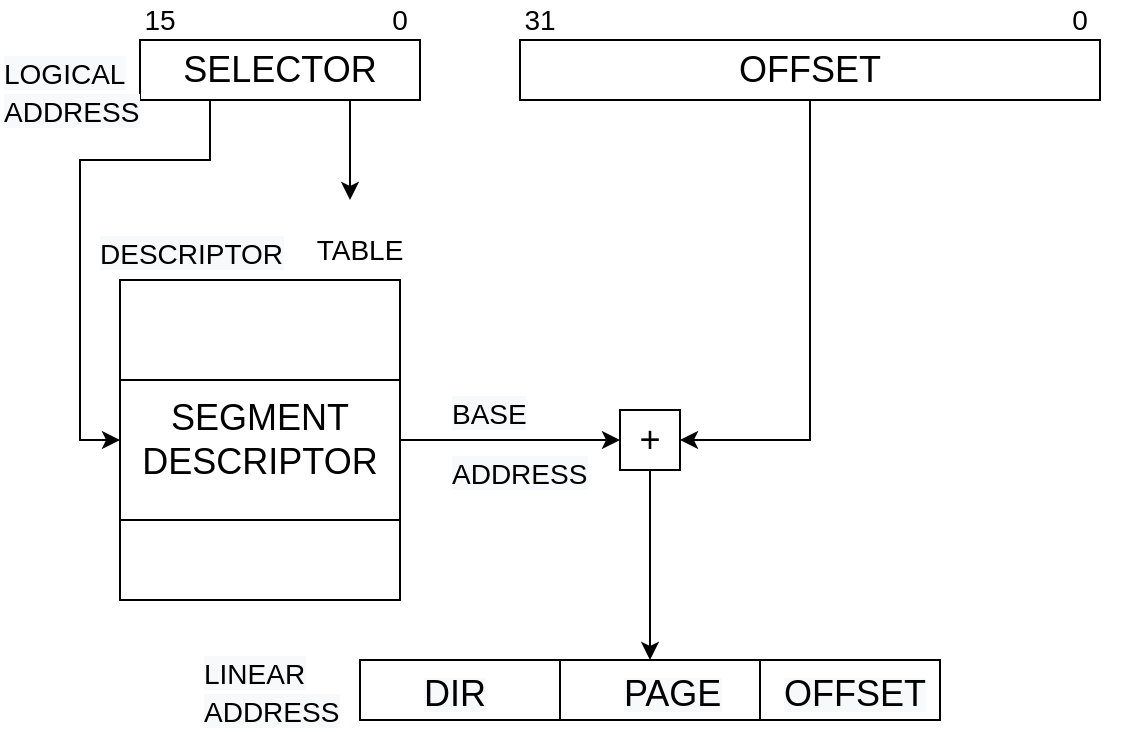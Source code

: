 <mxfile version="14.5.1" type="device" pages="2"><diagram id="pkAi_byYxlVbQBBZC4CC" name="第 1 页"><mxGraphModel dx="1278" dy="607" grid="1" gridSize="10" guides="1" tooltips="1" connect="1" arrows="1" fold="1" page="1" pageScale="1" pageWidth="827" pageHeight="1169" math="0" shadow="0"><root><mxCell id="0"/><mxCell id="1" parent="0"/><mxCell id="o0lKvXuZ9Y901CIWWwt_-6" style="edgeStyle=orthogonalEdgeStyle;rounded=0;orthogonalLoop=1;jettySize=auto;html=1;exitX=0.25;exitY=1;exitDx=0;exitDy=0;entryX=0;entryY=0.5;entryDx=0;entryDy=0;endArrow=classic;endFill=1;" edge="1" parent="1" source="o0lKvXuZ9Y901CIWWwt_-1" target="o0lKvXuZ9Y901CIWWwt_-2"><mxGeometry relative="1" as="geometry"><Array as="points"><mxPoint x="255" y="150"/><mxPoint x="190" y="150"/><mxPoint x="190" y="290"/></Array></mxGeometry></mxCell><mxCell id="o0lKvXuZ9Y901CIWWwt_-9" style="edgeStyle=orthogonalEdgeStyle;rounded=0;orthogonalLoop=1;jettySize=auto;html=1;exitX=0.75;exitY=1;exitDx=0;exitDy=0;endArrow=classic;endFill=1;" edge="1" parent="1" source="o0lKvXuZ9Y901CIWWwt_-1"><mxGeometry relative="1" as="geometry"><mxPoint x="325" y="170" as="targetPoint"/></mxGeometry></mxCell><mxCell id="o0lKvXuZ9Y901CIWWwt_-1" value="&lt;font style=&quot;font-size: 18px&quot;&gt;SELECTOR&lt;/font&gt;" style="rounded=0;whiteSpace=wrap;html=1;" vertex="1" parent="1"><mxGeometry x="220" y="90" width="140" height="30" as="geometry"/></mxCell><mxCell id="o0lKvXuZ9Y901CIWWwt_-19" style="edgeStyle=orthogonalEdgeStyle;rounded=0;orthogonalLoop=1;jettySize=auto;html=1;entryX=0;entryY=0.5;entryDx=0;entryDy=0;endArrow=classic;endFill=1;" edge="1" parent="1" source="o0lKvXuZ9Y901CIWWwt_-2" target="o0lKvXuZ9Y901CIWWwt_-17"><mxGeometry relative="1" as="geometry"/></mxCell><mxCell id="o0lKvXuZ9Y901CIWWwt_-2" value="&lt;span style=&quot;font-size: 18px&quot;&gt;SEGMENT&lt;br&gt;DESCRIPTOR&lt;br&gt;&lt;/span&gt;" style="rounded=0;whiteSpace=wrap;html=1;" vertex="1" parent="1"><mxGeometry x="210" y="210" width="140" height="160" as="geometry"/></mxCell><mxCell id="o0lKvXuZ9Y901CIWWwt_-4" style="edgeStyle=orthogonalEdgeStyle;rounded=0;orthogonalLoop=1;jettySize=auto;html=1;exitX=0;exitY=0.75;exitDx=0;exitDy=0;entryX=1;entryY=0.75;entryDx=0;entryDy=0;endArrow=none;endFill=0;" edge="1" parent="1" source="o0lKvXuZ9Y901CIWWwt_-2" target="o0lKvXuZ9Y901CIWWwt_-2"><mxGeometry relative="1" as="geometry"><Array as="points"><mxPoint x="290" y="330"/><mxPoint x="290" y="330"/></Array></mxGeometry></mxCell><mxCell id="o0lKvXuZ9Y901CIWWwt_-5" style="edgeStyle=orthogonalEdgeStyle;rounded=0;orthogonalLoop=1;jettySize=auto;html=1;exitX=0;exitY=0.5;exitDx=0;exitDy=0;entryX=1;entryY=0.5;entryDx=0;entryDy=0;endArrow=none;endFill=0;" edge="1" parent="1" source="o0lKvXuZ9Y901CIWWwt_-2" target="o0lKvXuZ9Y901CIWWwt_-2"><mxGeometry relative="1" as="geometry"><Array as="points"><mxPoint x="210" y="260"/><mxPoint x="350" y="260"/></Array></mxGeometry></mxCell><mxCell id="o0lKvXuZ9Y901CIWWwt_-7" value="&lt;span style=&quot;color: rgb(0 , 0 , 0) ; font-family: &amp;#34;helvetica&amp;#34; ; font-style: normal ; font-weight: 400 ; letter-spacing: normal ; text-align: center ; text-indent: 0px ; text-transform: none ; word-spacing: 0px ; background-color: rgb(248 , 249 , 250) ; display: inline ; float: none&quot;&gt;&lt;font style=&quot;font-size: 14px&quot;&gt;LINEAR&lt;br&gt;ADDRESS&lt;br&gt;&lt;/font&gt;&lt;/span&gt;" style="text;whiteSpace=wrap;html=1;fontSize=16;" vertex="1" parent="1"><mxGeometry x="250" y="390" width="110" height="40" as="geometry"/></mxCell><mxCell id="o0lKvXuZ9Y901CIWWwt_-8" value="&lt;font style=&quot;font-size: 14px&quot;&gt;TABLE&lt;/font&gt;" style="text;html=1;strokeColor=none;fillColor=none;align=center;verticalAlign=middle;whiteSpace=wrap;rounded=0;" vertex="1" parent="1"><mxGeometry x="310" y="185" width="40" height="20" as="geometry"/></mxCell><mxCell id="o0lKvXuZ9Y901CIWWwt_-10" value="&lt;font style=&quot;font-size: 14px&quot;&gt;15&lt;/font&gt;" style="text;html=1;strokeColor=none;fillColor=none;align=center;verticalAlign=middle;whiteSpace=wrap;rounded=0;" vertex="1" parent="1"><mxGeometry x="210" y="70" width="40" height="20" as="geometry"/></mxCell><mxCell id="o0lKvXuZ9Y901CIWWwt_-11" value="&lt;font style=&quot;font-size: 14px&quot;&gt;0&lt;/font&gt;" style="text;html=1;strokeColor=none;fillColor=none;align=center;verticalAlign=middle;whiteSpace=wrap;rounded=0;" vertex="1" parent="1"><mxGeometry x="330" y="70" width="40" height="20" as="geometry"/></mxCell><mxCell id="o0lKvXuZ9Y901CIWWwt_-12" value="&lt;span style=&quot;color: rgb(0 , 0 , 0) ; font-family: &amp;#34;helvetica&amp;#34; ; font-style: normal ; font-weight: 400 ; letter-spacing: normal ; text-align: center ; text-indent: 0px ; text-transform: none ; word-spacing: 0px ; background-color: rgb(248 , 249 , 250) ; display: inline ; float: none&quot;&gt;&lt;font style=&quot;font-size: 14px&quot;&gt;DESCRIPTOR&lt;/font&gt;&lt;/span&gt;" style="text;whiteSpace=wrap;html=1;fontSize=16;" vertex="1" parent="1"><mxGeometry x="198" y="180" width="110" height="30" as="geometry"/></mxCell><mxCell id="o0lKvXuZ9Y901CIWWwt_-18" style="edgeStyle=orthogonalEdgeStyle;rounded=0;orthogonalLoop=1;jettySize=auto;html=1;entryX=1;entryY=0.5;entryDx=0;entryDy=0;endArrow=classic;endFill=1;" edge="1" parent="1" source="o0lKvXuZ9Y901CIWWwt_-13" target="o0lKvXuZ9Y901CIWWwt_-17"><mxGeometry relative="1" as="geometry"/></mxCell><mxCell id="o0lKvXuZ9Y901CIWWwt_-13" value="&lt;font style=&quot;font-size: 18px&quot;&gt;OFFSET&lt;/font&gt;" style="rounded=0;whiteSpace=wrap;html=1;" vertex="1" parent="1"><mxGeometry x="410" y="90" width="290" height="30" as="geometry"/></mxCell><mxCell id="o0lKvXuZ9Y901CIWWwt_-14" value="&lt;font style=&quot;font-size: 14px&quot;&gt;31&lt;/font&gt;" style="text;html=1;strokeColor=none;fillColor=none;align=center;verticalAlign=middle;whiteSpace=wrap;rounded=0;" vertex="1" parent="1"><mxGeometry x="400" y="70" width="40" height="20" as="geometry"/></mxCell><mxCell id="o0lKvXuZ9Y901CIWWwt_-16" value="&lt;font style=&quot;font-size: 14px&quot;&gt;0&lt;/font&gt;" style="text;html=1;strokeColor=none;fillColor=none;align=center;verticalAlign=middle;whiteSpace=wrap;rounded=0;" vertex="1" parent="1"><mxGeometry x="670" y="70" width="40" height="20" as="geometry"/></mxCell><mxCell id="o0lKvXuZ9Y901CIWWwt_-22" value="" style="edgeStyle=orthogonalEdgeStyle;rounded=0;orthogonalLoop=1;jettySize=auto;html=1;endArrow=classic;endFill=1;" edge="1" parent="1" source="o0lKvXuZ9Y901CIWWwt_-17" target="o0lKvXuZ9Y901CIWWwt_-21"><mxGeometry relative="1" as="geometry"><Array as="points"><mxPoint x="475" y="390"/><mxPoint x="475" y="390"/></Array></mxGeometry></mxCell><mxCell id="o0lKvXuZ9Y901CIWWwt_-17" value="&lt;font style=&quot;font-size: 18px&quot;&gt;+&lt;/font&gt;" style="rounded=0;whiteSpace=wrap;html=1;" vertex="1" parent="1"><mxGeometry x="460" y="275" width="30" height="30" as="geometry"/></mxCell><mxCell id="o0lKvXuZ9Y901CIWWwt_-20" value="&lt;span style=&quot;color: rgb(0 , 0 , 0) ; font-family: &amp;#34;helvetica&amp;#34; ; font-style: normal ; font-weight: 400 ; letter-spacing: normal ; text-align: center ; text-indent: 0px ; text-transform: none ; word-spacing: 0px ; background-color: rgb(248 , 249 , 250) ; display: inline ; float: none&quot;&gt;&lt;font style=&quot;font-size: 14px&quot;&gt;BASE&lt;/font&gt;&lt;/span&gt;" style="text;whiteSpace=wrap;html=1;fontSize=16;" vertex="1" parent="1"><mxGeometry x="374" y="260" width="40" height="30" as="geometry"/></mxCell><mxCell id="o0lKvXuZ9Y901CIWWwt_-21" value="" style="rounded=0;whiteSpace=wrap;html=1;" vertex="1" parent="1"><mxGeometry x="330" y="400" width="290" height="30" as="geometry"/></mxCell><mxCell id="o0lKvXuZ9Y901CIWWwt_-23" style="edgeStyle=orthogonalEdgeStyle;rounded=0;orthogonalLoop=1;jettySize=auto;html=1;exitX=0.25;exitY=0;exitDx=0;exitDy=0;entryX=0.25;entryY=1;entryDx=0;entryDy=0;endArrow=none;endFill=0;" edge="1" parent="1" source="o0lKvXuZ9Y901CIWWwt_-21" target="o0lKvXuZ9Y901CIWWwt_-21"><mxGeometry relative="1" as="geometry"><Array as="points"><mxPoint x="430" y="400"/><mxPoint x="430" y="430"/></Array></mxGeometry></mxCell><mxCell id="o0lKvXuZ9Y901CIWWwt_-24" style="edgeStyle=orthogonalEdgeStyle;rounded=0;orthogonalLoop=1;jettySize=auto;html=1;exitX=0.75;exitY=0;exitDx=0;exitDy=0;entryX=0.75;entryY=1;entryDx=0;entryDy=0;endArrow=none;endFill=0;" edge="1" parent="1" source="o0lKvXuZ9Y901CIWWwt_-21" target="o0lKvXuZ9Y901CIWWwt_-21"><mxGeometry relative="1" as="geometry"><Array as="points"><mxPoint x="530" y="400"/><mxPoint x="530" y="430"/></Array></mxGeometry></mxCell><mxCell id="o0lKvXuZ9Y901CIWWwt_-26" value="&lt;span style=&quot;color: rgb(0 , 0 , 0) ; font-family: &amp;#34;helvetica&amp;#34; ; font-style: normal ; font-weight: 400 ; letter-spacing: normal ; text-align: center ; text-indent: 0px ; text-transform: none ; word-spacing: 0px ; background-color: rgb(248 , 249 , 250) ; display: inline ; float: none&quot;&gt;&lt;font style=&quot;font-size: 18px&quot;&gt;PAGE&lt;/font&gt;&lt;/span&gt;" style="text;whiteSpace=wrap;html=1;fontSize=16;" vertex="1" parent="1"><mxGeometry x="460" y="400" width="40" height="30" as="geometry"/></mxCell><mxCell id="o0lKvXuZ9Y901CIWWwt_-27" value="&lt;span style=&quot;color: rgb(0 , 0 , 0) ; font-family: &amp;#34;helvetica&amp;#34; ; font-style: normal ; font-weight: 400 ; letter-spacing: normal ; text-align: center ; text-indent: 0px ; text-transform: none ; word-spacing: 0px ; background-color: rgb(248 , 249 , 250) ; display: inline ; float: none&quot;&gt;&lt;font style=&quot;font-size: 18px&quot;&gt;DIR&lt;/font&gt;&lt;/span&gt;" style="text;whiteSpace=wrap;html=1;fontSize=16;" vertex="1" parent="1"><mxGeometry x="360" y="400" width="40" height="30" as="geometry"/></mxCell><mxCell id="o0lKvXuZ9Y901CIWWwt_-28" value="&lt;span style=&quot;color: rgb(0 , 0 , 0) ; font-family: &amp;#34;helvetica&amp;#34; ; font-style: normal ; font-weight: 400 ; letter-spacing: normal ; text-align: center ; text-indent: 0px ; text-transform: none ; word-spacing: 0px ; background-color: rgb(248 , 249 , 250) ; display: inline ; float: none&quot;&gt;&lt;font style=&quot;font-size: 18px&quot;&gt;OFFSET&lt;/font&gt;&lt;/span&gt;" style="text;whiteSpace=wrap;html=1;fontSize=16;" vertex="1" parent="1"><mxGeometry x="540" y="400" width="40" height="30" as="geometry"/></mxCell><mxCell id="o0lKvXuZ9Y901CIWWwt_-31" value="&lt;span style=&quot;color: rgb(0 , 0 , 0) ; font-family: &amp;#34;helvetica&amp;#34; ; font-style: normal ; font-weight: 400 ; letter-spacing: normal ; text-align: center ; text-indent: 0px ; text-transform: none ; word-spacing: 0px ; background-color: rgb(248 , 249 , 250) ; display: inline ; float: none&quot;&gt;&lt;font style=&quot;font-size: 14px&quot;&gt;LOGICAL&lt;br&gt;ADDRESS&lt;br&gt;&lt;/font&gt;&lt;/span&gt;" style="text;whiteSpace=wrap;html=1;fontSize=16;" vertex="1" parent="1"><mxGeometry x="150" y="90" width="110" height="40" as="geometry"/></mxCell><mxCell id="o0lKvXuZ9Y901CIWWwt_-32" value="&lt;span style=&quot;color: rgb(0 , 0 , 0) ; font-family: &amp;#34;helvetica&amp;#34; ; font-style: normal ; font-weight: 400 ; letter-spacing: normal ; text-align: center ; text-indent: 0px ; text-transform: none ; word-spacing: 0px ; background-color: rgb(248 , 249 , 250) ; display: inline ; float: none&quot;&gt;&lt;font style=&quot;font-size: 14px&quot;&gt;ADDRESS&lt;/font&gt;&lt;/span&gt;" style="text;whiteSpace=wrap;html=1;fontSize=16;" vertex="1" parent="1"><mxGeometry x="374" y="290" width="40" height="30" as="geometry"/></mxCell></root></mxGraphModel></diagram><diagram id="pJgk3524jEviLvAvQC-G" name="第 2 页"><mxGraphModel dx="1156" dy="714" grid="1" gridSize="10" guides="1" tooltips="1" connect="1" arrows="1" fold="1" page="1" pageScale="1" pageWidth="827" pageHeight="1169" math="0" shadow="0"><root><mxCell id="6HXkyT-ijEdxfvEqPr4N-0"/><mxCell id="6HXkyT-ijEdxfvEqPr4N-1" parent="6HXkyT-ijEdxfvEqPr4N-0"/><mxCell id="6HXkyT-ijEdxfvEqPr4N-36" value="" style="rounded=0;whiteSpace=wrap;html=1;fillColor=none;dashed=1;" vertex="1" parent="6HXkyT-ijEdxfvEqPr4N-1"><mxGeometry x="530" y="330" width="140" height="140" as="geometry"/></mxCell><mxCell id="6HXkyT-ijEdxfvEqPr4N-31" value="" style="rounded=0;whiteSpace=wrap;html=1;fillColor=none;dashed=1;" vertex="1" parent="6HXkyT-ijEdxfvEqPr4N-1"><mxGeometry x="300" y="70" width="350" height="180" as="geometry"/></mxCell><mxCell id="6HXkyT-ijEdxfvEqPr4N-33" value="" style="group" vertex="1" connectable="0" parent="6HXkyT-ijEdxfvEqPr4N-1"><mxGeometry x="30" y="300" width="150" height="185" as="geometry"/></mxCell><mxCell id="6HXkyT-ijEdxfvEqPr4N-6" value="" style="group" vertex="1" connectable="0" parent="6HXkyT-ijEdxfvEqPr4N-33"><mxGeometry x="10" y="15" width="135" height="170" as="geometry"/></mxCell><mxCell id="6HXkyT-ijEdxfvEqPr4N-7" value="&lt;font style=&quot;font-size: 18px&quot;&gt;命令队列&lt;/font&gt;" style="rounded=0;whiteSpace=wrap;html=1;" vertex="1" parent="6HXkyT-ijEdxfvEqPr4N-6"><mxGeometry width="120" height="40" as="geometry"/></mxCell><mxCell id="6HXkyT-ijEdxfvEqPr4N-12" style="edgeStyle=orthogonalEdgeStyle;rounded=0;orthogonalLoop=1;jettySize=auto;html=1;endArrow=classic;endFill=1;" edge="1" parent="6HXkyT-ijEdxfvEqPr4N-6" source="6HXkyT-ijEdxfvEqPr4N-9" target="6HXkyT-ijEdxfvEqPr4N-7"><mxGeometry relative="1" as="geometry"/></mxCell><mxCell id="6HXkyT-ijEdxfvEqPr4N-9" value="&lt;span style=&quot;font-size: 18px&quot;&gt;命令部件&lt;/span&gt;" style="rounded=0;whiteSpace=wrap;html=1;" vertex="1" parent="6HXkyT-ijEdxfvEqPr4N-6"><mxGeometry y="80" width="120" height="40" as="geometry"/></mxCell><mxCell id="6HXkyT-ijEdxfvEqPr4N-10" value="&lt;span style=&quot;color: rgb(0, 0, 0); font-family: helvetica; font-size: 18px; font-style: normal; font-weight: 400; letter-spacing: normal; text-align: center; text-indent: 0px; text-transform: none; word-spacing: 0px; background-color: rgb(248, 249, 250); display: inline; float: none;&quot;&gt;命令译码部件&lt;/span&gt;" style="text;whiteSpace=wrap;html=1;" vertex="1" parent="6HXkyT-ijEdxfvEqPr4N-33"><mxGeometry x="20" y="145" width="130" height="30" as="geometry"/></mxCell><mxCell id="6HXkyT-ijEdxfvEqPr4N-32" value="" style="rounded=0;whiteSpace=wrap;html=1;fillColor=none;dashed=1;" vertex="1" parent="6HXkyT-ijEdxfvEqPr4N-33"><mxGeometry width="140" height="185" as="geometry"/></mxCell><mxCell id="6HXkyT-ijEdxfvEqPr4N-5" value="" style="group" vertex="1" connectable="0" parent="6HXkyT-ijEdxfvEqPr4N-1"><mxGeometry x="40" y="120" width="120" height="120" as="geometry"/></mxCell><mxCell id="6HXkyT-ijEdxfvEqPr4N-2" value="&lt;font style=&quot;font-size: 18px&quot;&gt;32位段寄存器&lt;/font&gt;" style="rounded=0;whiteSpace=wrap;html=1;" vertex="1" parent="6HXkyT-ijEdxfvEqPr4N-5"><mxGeometry width="120" height="40" as="geometry"/></mxCell><mxCell id="6HXkyT-ijEdxfvEqPr4N-3" value="&lt;font style=&quot;font-size: 18px&quot;&gt;筒形移位器&lt;/font&gt;" style="rounded=0;whiteSpace=wrap;html=1;" vertex="1" parent="6HXkyT-ijEdxfvEqPr4N-5"><mxGeometry y="40" width="120" height="40" as="geometry"/></mxCell><mxCell id="6HXkyT-ijEdxfvEqPr4N-4" value="&lt;font style=&quot;font-size: 18px&quot;&gt;ALU&lt;/font&gt;" style="rounded=0;whiteSpace=wrap;html=1;" vertex="1" parent="6HXkyT-ijEdxfvEqPr4N-5"><mxGeometry y="80" width="120" height="40" as="geometry"/></mxCell><mxCell id="6HXkyT-ijEdxfvEqPr4N-13" style="edgeStyle=orthogonalEdgeStyle;rounded=0;orthogonalLoop=1;jettySize=auto;html=1;endArrow=classic;endFill=1;" edge="1" parent="6HXkyT-ijEdxfvEqPr4N-1" source="6HXkyT-ijEdxfvEqPr4N-7"><mxGeometry relative="1" as="geometry"><mxPoint x="100" y="241" as="targetPoint"/></mxGeometry></mxCell><mxCell id="6HXkyT-ijEdxfvEqPr4N-15" value="&lt;font style=&quot;font-size: 18px&quot;&gt;段描述符&lt;br&gt;Cache&lt;br&gt;&lt;/font&gt;" style="rounded=0;whiteSpace=wrap;html=1;" vertex="1" parent="6HXkyT-ijEdxfvEqPr4N-1"><mxGeometry x="310" y="120" width="120" height="80" as="geometry"/></mxCell><mxCell id="6HXkyT-ijEdxfvEqPr4N-20" style="edgeStyle=orthogonalEdgeStyle;rounded=0;orthogonalLoop=1;jettySize=auto;html=1;entryX=0;entryY=0.5;entryDx=0;entryDy=0;endArrow=none;endFill=0;" edge="1" parent="6HXkyT-ijEdxfvEqPr4N-1" source="6HXkyT-ijEdxfvEqPr4N-17" target="6HXkyT-ijEdxfvEqPr4N-19"><mxGeometry relative="1" as="geometry"/></mxCell><mxCell id="6HXkyT-ijEdxfvEqPr4N-17" value="&lt;span style=&quot;font-size: 18px&quot;&gt;分段部件&lt;/span&gt;" style="rounded=0;whiteSpace=wrap;html=1;" vertex="1" parent="6HXkyT-ijEdxfvEqPr4N-1"><mxGeometry x="310" y="200" width="120" height="40" as="geometry"/></mxCell><mxCell id="6HXkyT-ijEdxfvEqPr4N-18" value="&lt;font style=&quot;font-size: 18px&quot;&gt;页描述符&lt;br&gt;Cache&lt;br&gt;&lt;/font&gt;" style="rounded=0;whiteSpace=wrap;html=1;" vertex="1" parent="6HXkyT-ijEdxfvEqPr4N-1"><mxGeometry x="520" y="120" width="120" height="80" as="geometry"/></mxCell><mxCell id="6HXkyT-ijEdxfvEqPr4N-19" value="&lt;span style=&quot;font-size: 18px&quot;&gt;分页部件&lt;/span&gt;" style="rounded=0;whiteSpace=wrap;html=1;" vertex="1" parent="6HXkyT-ijEdxfvEqPr4N-1"><mxGeometry x="520" y="200" width="120" height="40" as="geometry"/></mxCell><mxCell id="6HXkyT-ijEdxfvEqPr4N-21" value="&lt;span style=&quot;color: rgb(0 , 0 , 0) ; font-family: &amp;#34;helvetica&amp;#34; ; font-size: 18px ; font-style: normal ; font-weight: 400 ; letter-spacing: normal ; text-align: center ; text-indent: 0px ; text-transform: none ; word-spacing: 0px ; background-color: rgb(248 , 249 , 250) ; display: inline ; float: none&quot;&gt;存储器管理部件&lt;br&gt;&lt;/span&gt;" style="text;whiteSpace=wrap;html=1;" vertex="1" parent="6HXkyT-ijEdxfvEqPr4N-1"><mxGeometry x="410" y="70" width="130" height="50" as="geometry"/></mxCell><mxCell id="6HXkyT-ijEdxfvEqPr4N-34" style="edgeStyle=orthogonalEdgeStyle;rounded=0;orthogonalLoop=1;jettySize=auto;html=1;endArrow=classic;endFill=1;" edge="1" parent="6HXkyT-ijEdxfvEqPr4N-1" source="6HXkyT-ijEdxfvEqPr4N-23"><mxGeometry relative="1" as="geometry"><mxPoint x="171" y="410" as="targetPoint"/></mxGeometry></mxCell><mxCell id="6HXkyT-ijEdxfvEqPr4N-23" value="&lt;span style=&quot;font-size: 18px&quot;&gt;预取队列&lt;/span&gt;" style="rounded=0;whiteSpace=wrap;html=1;" vertex="1" parent="6HXkyT-ijEdxfvEqPr4N-1"><mxGeometry x="230" y="380" width="120" height="60" as="geometry"/></mxCell><mxCell id="6HXkyT-ijEdxfvEqPr4N-26" value="&lt;span style=&quot;font-size: 18px&quot;&gt;预取队列&lt;/span&gt;" style="rounded=0;whiteSpace=wrap;html=1;" vertex="1" parent="6HXkyT-ijEdxfvEqPr4N-1"><mxGeometry x="350" y="380" width="120" height="60" as="geometry"/></mxCell><mxCell id="6HXkyT-ijEdxfvEqPr4N-27" value="&lt;span style=&quot;color: rgb(0 , 0 , 0) ; font-family: &amp;#34;helvetica&amp;#34; ; font-size: 18px ; font-style: normal ; font-weight: 400 ; letter-spacing: normal ; text-align: center ; text-indent: 0px ; text-transform: none ; word-spacing: 0px ; background-color: rgb(248 , 249 , 250) ; display: inline ; float: none&quot;&gt;代码&lt;span style=&quot;font-family: &amp;#34;helvetica&amp;#34;&quot;&gt;预取&lt;/span&gt;部件&lt;/span&gt;" style="text;whiteSpace=wrap;html=1;" vertex="1" parent="6HXkyT-ijEdxfvEqPr4N-1"><mxGeometry x="290" y="440" width="120" height="30" as="geometry"/></mxCell><mxCell id="6HXkyT-ijEdxfvEqPr4N-53" style="edgeStyle=orthogonalEdgeStyle;rounded=0;orthogonalLoop=1;jettySize=auto;html=1;exitX=0;exitY=0.75;exitDx=0;exitDy=0;entryX=1;entryY=0.25;entryDx=0;entryDy=0;startArrow=none;startFill=0;endArrow=classic;endFill=1;" edge="1" parent="6HXkyT-ijEdxfvEqPr4N-1" source="6HXkyT-ijEdxfvEqPr4N-28" target="6HXkyT-ijEdxfvEqPr4N-30"><mxGeometry relative="1" as="geometry"/></mxCell><mxCell id="6HXkyT-ijEdxfvEqPr4N-28" value="&lt;span style=&quot;font-size: 18px&quot;&gt;总线部件&lt;/span&gt;" style="rounded=0;whiteSpace=wrap;html=1;" vertex="1" parent="6HXkyT-ijEdxfvEqPr4N-1"><mxGeometry x="540" y="350" width="120" height="60" as="geometry"/></mxCell><mxCell id="6HXkyT-ijEdxfvEqPr4N-29" value="&lt;span style=&quot;color: rgb(0 , 0 , 0) ; font-family: &amp;#34;helvetica&amp;#34; ; font-size: 18px ; font-style: normal ; font-weight: 400 ; letter-spacing: normal ; text-align: center ; text-indent: 0px ; text-transform: none ; word-spacing: 0px ; background-color: rgb(248 , 249 , 250) ; display: inline ; float: none&quot;&gt;总线接口部件&lt;/span&gt;" style="text;whiteSpace=wrap;html=1;" vertex="1" parent="6HXkyT-ijEdxfvEqPr4N-1"><mxGeometry x="544" y="423" width="120" height="30" as="geometry"/></mxCell><mxCell id="6HXkyT-ijEdxfvEqPr4N-30" value="" style="rounded=0;whiteSpace=wrap;html=1;fillColor=none;dashed=1;" vertex="1" parent="6HXkyT-ijEdxfvEqPr4N-1"><mxGeometry x="220" y="370" width="260" height="100" as="geometry"/></mxCell><mxCell id="6HXkyT-ijEdxfvEqPr4N-35" value="" style="rounded=0;whiteSpace=wrap;html=1;fillColor=none;dashed=1;" vertex="1" parent="6HXkyT-ijEdxfvEqPr4N-1"><mxGeometry x="30" y="110" width="140" height="150" as="geometry"/></mxCell><mxCell id="6HXkyT-ijEdxfvEqPr4N-37" value="" style="endArrow=classic;html=1;exitX=0.833;exitY=1.009;exitDx=0;exitDy=0;exitPerimeter=0;entryX=0.433;entryY=-0.072;entryDx=0;entryDy=0;entryPerimeter=0;" edge="1" parent="6HXkyT-ijEdxfvEqPr4N-1" source="6HXkyT-ijEdxfvEqPr4N-31" target="6HXkyT-ijEdxfvEqPr4N-36"><mxGeometry width="50" height="50" relative="1" as="geometry"><mxPoint x="580" y="310" as="sourcePoint"/><mxPoint x="630" y="260" as="targetPoint"/></mxGeometry></mxCell><mxCell id="6HXkyT-ijEdxfvEqPr4N-38" value="" style="endArrow=classic;html=1;exitX=1;exitY=0.75;exitDx=0;exitDy=0;" edge="1" parent="6HXkyT-ijEdxfvEqPr4N-1" source="6HXkyT-ijEdxfvEqPr4N-35" target="6HXkyT-ijEdxfvEqPr4N-17"><mxGeometry width="50" height="50" relative="1" as="geometry"><mxPoint x="170" y="250" as="sourcePoint"/><mxPoint x="220" y="200" as="targetPoint"/></mxGeometry></mxCell><mxCell id="6HXkyT-ijEdxfvEqPr4N-39" value="" style="endArrow=classic;html=1;exitX=1;exitY=0.25;exitDx=0;exitDy=0;entryX=0.016;entryY=0.12;entryDx=0;entryDy=0;entryPerimeter=0;startArrow=classic;startFill=1;" edge="1" parent="6HXkyT-ijEdxfvEqPr4N-1" source="6HXkyT-ijEdxfvEqPr4N-32" target="6HXkyT-ijEdxfvEqPr4N-36"><mxGeometry width="50" height="50" relative="1" as="geometry"><mxPoint x="200" y="370" as="sourcePoint"/><mxPoint x="520" y="346" as="targetPoint"/></mxGeometry></mxCell><mxCell id="6HXkyT-ijEdxfvEqPr4N-40" value="" style="endArrow=classic;html=1;startArrow=classic;startFill=1;" edge="1" parent="6HXkyT-ijEdxfvEqPr4N-1"><mxGeometry width="50" height="50" relative="1" as="geometry"><mxPoint x="220" y="220" as="sourcePoint"/><mxPoint x="220" y="350" as="targetPoint"/></mxGeometry></mxCell><mxCell id="6HXkyT-ijEdxfvEqPr4N-41" value="" style="endArrow=classic;html=1;startArrow=classic;startFill=1;" edge="1" parent="6HXkyT-ijEdxfvEqPr4N-1"><mxGeometry width="50" height="50" relative="1" as="geometry"><mxPoint x="480" y="220" as="sourcePoint"/><mxPoint x="480" y="350" as="targetPoint"/></mxGeometry></mxCell><mxCell id="6HXkyT-ijEdxfvEqPr4N-44" value="&lt;span style=&quot;color: rgb(0 , 0 , 0) ; font-family: &amp;#34;helvetica&amp;#34; ; font-size: 18px ; font-style: normal ; font-weight: 400 ; letter-spacing: normal ; text-align: center ; text-indent: 0px ; text-transform: none ; word-spacing: 0px ; background-color: rgb(248 , 249 , 250) ; display: inline ; float: none&quot;&gt;32位地址线&lt;/span&gt;" style="text;whiteSpace=wrap;html=1;" vertex="1" parent="6HXkyT-ijEdxfvEqPr4N-1"><mxGeometry x="748" y="332" width="100" height="30" as="geometry"/></mxCell><mxCell id="6HXkyT-ijEdxfvEqPr4N-45" value="" style="shape=doubleArrow;whiteSpace=wrap;html=1;" vertex="1" parent="6HXkyT-ijEdxfvEqPr4N-1"><mxGeometry x="680" y="385.5" width="60" height="20" as="geometry"/></mxCell><mxCell id="6HXkyT-ijEdxfvEqPr4N-46" value="&lt;span style=&quot;color: rgb(0 , 0 , 0) ; font-family: &amp;#34;helvetica&amp;#34; ; font-size: 18px ; font-style: normal ; font-weight: 400 ; letter-spacing: normal ; text-align: center ; text-indent: 0px ; text-transform: none ; word-spacing: 0px ; background-color: rgb(248 , 249 , 250) ; display: inline ; float: none&quot;&gt;32位数据&lt;/span&gt;" style="text;whiteSpace=wrap;html=1;" vertex="1" parent="6HXkyT-ijEdxfvEqPr4N-1"><mxGeometry x="748" y="377.5" width="100" height="30" as="geometry"/></mxCell><mxCell id="6HXkyT-ijEdxfvEqPr4N-48" value="&lt;div style=&quot;text-align: center&quot;&gt;&lt;span style=&quot;font-size: 18px&quot;&gt;&lt;font face=&quot;helvetica&quot;&gt;总线控制&lt;/font&gt;&lt;/span&gt;&lt;/div&gt;" style="text;whiteSpace=wrap;html=1;" vertex="1" parent="6HXkyT-ijEdxfvEqPr4N-1"><mxGeometry x="748" y="430" width="100" height="30" as="geometry"/></mxCell><mxCell id="6HXkyT-ijEdxfvEqPr4N-49" value="" style="shape=singleArrow;whiteSpace=wrap;html=1;" vertex="1" parent="6HXkyT-ijEdxfvEqPr4N-1"><mxGeometry x="680" y="340" width="60" height="18" as="geometry"/></mxCell><mxCell id="6HXkyT-ijEdxfvEqPr4N-51" value="" style="shape=singleArrow;whiteSpace=wrap;html=1;" vertex="1" parent="6HXkyT-ijEdxfvEqPr4N-1"><mxGeometry x="680" y="440" width="60" height="18" as="geometry"/></mxCell></root></mxGraphModel></diagram></mxfile>